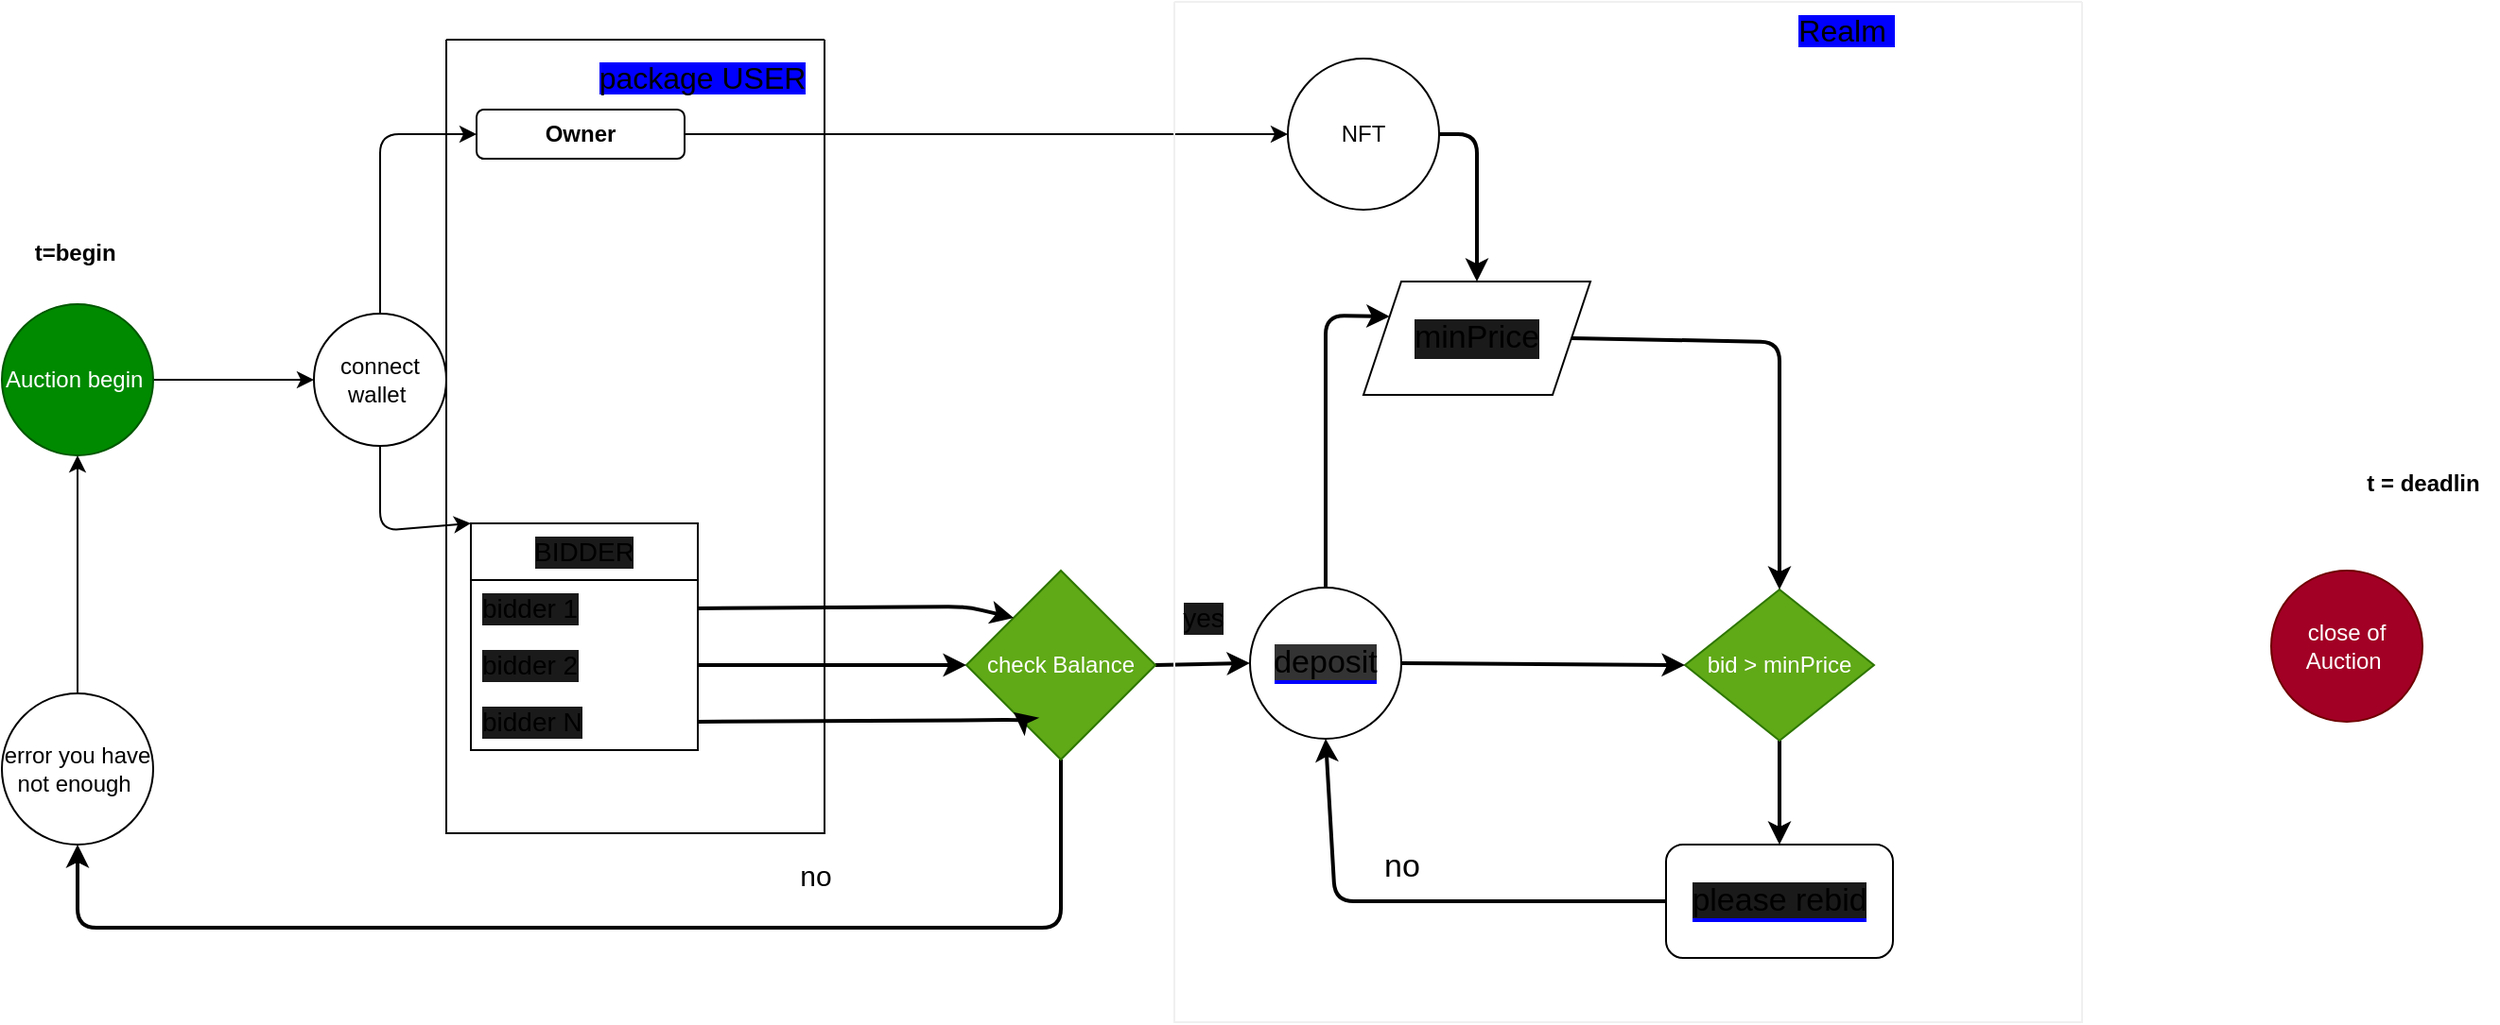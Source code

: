<mxfile>
    <diagram id="QLp7b73ZQBYeHIeEDoCH" name="Page-1">
        <mxGraphModel dx="1856" dy="804" grid="1" gridSize="10" guides="1" tooltips="1" connect="1" arrows="1" fold="1" page="1" pageScale="1" pageWidth="3300" pageHeight="4681" math="0" shadow="0">
            <root>
                <mxCell id="0"/>
                <mxCell id="1" parent="0"/>
                <mxCell id="163" style="edgeStyle=none;html=1;exitX=0.5;exitY=1;exitDx=0;exitDy=0;entryX=0.5;entryY=1;entryDx=0;entryDy=0;startArrow=none;" parent="1" source="164" target="138" edge="1">
                    <mxGeometry relative="1" as="geometry">
                        <Array as="points"/>
                    </mxGeometry>
                </mxCell>
                <mxCell id="140" style="edgeStyle=none;html=1;exitX=1;exitY=0.5;exitDx=0;exitDy=0;" parent="1" source="138" target="139" edge="1">
                    <mxGeometry relative="1" as="geometry"/>
                </mxCell>
                <mxCell id="138" value="Auction begin&amp;nbsp;" style="ellipse;whiteSpace=wrap;html=1;aspect=fixed;fillColor=#008a00;fontColor=#ffffff;strokeColor=#005700;" parent="1" vertex="1">
                    <mxGeometry x="1150" y="880" width="80" height="80" as="geometry"/>
                </mxCell>
                <mxCell id="157" style="edgeStyle=none;html=1;exitX=0.5;exitY=1;exitDx=0;exitDy=0;entryX=0;entryY=0;entryDx=0;entryDy=0;" parent="1" source="139" target="204" edge="1">
                    <mxGeometry relative="1" as="geometry">
                        <mxPoint x="1370" y="1046" as="targetPoint"/>
                        <Array as="points">
                            <mxPoint x="1350" y="1000"/>
                        </Array>
                    </mxGeometry>
                </mxCell>
                <mxCell id="158" style="edgeStyle=none;html=1;exitX=0.5;exitY=0;exitDx=0;exitDy=0;entryX=0;entryY=0.5;entryDx=0;entryDy=0;" parent="1" source="139" target="146" edge="1">
                    <mxGeometry relative="1" as="geometry">
                        <Array as="points">
                            <mxPoint x="1350" y="790"/>
                        </Array>
                    </mxGeometry>
                </mxCell>
                <mxCell id="139" value="connect wallet&amp;nbsp;" style="ellipse;whiteSpace=wrap;html=1;aspect=fixed;" parent="1" vertex="1">
                    <mxGeometry x="1315" y="885" width="70" height="70" as="geometry"/>
                </mxCell>
                <mxCell id="143" value="close of Auction&amp;nbsp;" style="ellipse;whiteSpace=wrap;html=1;aspect=fixed;fillColor=#a20025;fontColor=#ffffff;strokeColor=#6F0000;" parent="1" vertex="1">
                    <mxGeometry x="2350" y="1021" width="80" height="80" as="geometry"/>
                </mxCell>
                <mxCell id="144" value="&lt;b&gt;t = deadlin&lt;/b&gt;" style="text;html=1;align=center;verticalAlign=middle;resizable=0;points=[];autosize=1;strokeColor=none;fillColor=none;" parent="1" vertex="1">
                    <mxGeometry x="2390" y="960" width="80" height="30" as="geometry"/>
                </mxCell>
                <mxCell id="145" value="&lt;b&gt;t=begin&amp;nbsp;&lt;/b&gt;" style="text;html=1;align=center;verticalAlign=middle;resizable=0;points=[];autosize=1;strokeColor=none;fillColor=none;" parent="1" vertex="1">
                    <mxGeometry x="1155" y="838" width="70" height="30" as="geometry"/>
                </mxCell>
                <mxCell id="176" style="edgeStyle=none;html=1;exitX=1;exitY=0.5;exitDx=0;exitDy=0;fontSize=17;entryX=0;entryY=0.5;entryDx=0;entryDy=0;" parent="1" source="146" target="181" edge="1">
                    <mxGeometry relative="1" as="geometry">
                        <mxPoint x="1640.001" y="791.718" as="targetPoint"/>
                    </mxGeometry>
                </mxCell>
                <mxCell id="146" value="&lt;b&gt;Owner&lt;/b&gt;" style="rounded=1;whiteSpace=wrap;html=1;" parent="1" vertex="1">
                    <mxGeometry x="1401" y="777" width="110" height="26" as="geometry"/>
                </mxCell>
                <mxCell id="164" value="error you have not enough&amp;nbsp;" style="ellipse;whiteSpace=wrap;html=1;aspect=fixed;" parent="1" vertex="1">
                    <mxGeometry x="1150" y="1086" width="80" height="80" as="geometry"/>
                </mxCell>
                <mxCell id="167" value="&lt;font style=&quot;font-size: 15px;&quot;&gt;no&lt;/font&gt;" style="text;html=1;align=center;verticalAlign=middle;resizable=0;points=[];autosize=1;strokeColor=none;fillColor=none;" parent="1" vertex="1">
                    <mxGeometry x="1560" y="1167" width="40" height="30" as="geometry"/>
                </mxCell>
                <mxCell id="182" style="edgeStyle=none;html=1;entryX=0.5;entryY=1;entryDx=0;entryDy=0;strokeWidth=2;fontSize=17;" parent="1" source="180" target="164" edge="1">
                    <mxGeometry relative="1" as="geometry">
                        <Array as="points">
                            <mxPoint x="1710" y="1210"/>
                            <mxPoint x="1190" y="1210"/>
                        </Array>
                    </mxGeometry>
                </mxCell>
                <mxCell id="186" style="edgeStyle=none;html=1;exitX=1;exitY=0.5;exitDx=0;exitDy=0;entryX=0;entryY=0.5;entryDx=0;entryDy=0;strokeWidth=2;fontSize=17;" parent="1" source="180" target="184" edge="1">
                    <mxGeometry relative="1" as="geometry"/>
                </mxCell>
                <mxCell id="180" value="check Balance" style="rhombus;whiteSpace=wrap;html=1;fillColor=#60a917;fontColor=#ffffff;strokeColor=#2D7600;" parent="1" vertex="1">
                    <mxGeometry x="1660" y="1021" width="100" height="100" as="geometry"/>
                </mxCell>
                <mxCell id="223" style="edgeStyle=none;html=1;exitX=1;exitY=0.5;exitDx=0;exitDy=0;strokeWidth=2;fontSize=16;" parent="1" source="181" target="196" edge="1">
                    <mxGeometry relative="1" as="geometry">
                        <Array as="points">
                            <mxPoint x="1930" y="790"/>
                        </Array>
                    </mxGeometry>
                </mxCell>
                <mxCell id="181" value="NFT" style="ellipse;whiteSpace=wrap;html=1;rounded=1;" parent="1" vertex="1">
                    <mxGeometry x="1830" y="750" width="80" height="80" as="geometry"/>
                </mxCell>
                <mxCell id="188" style="edgeStyle=none;html=1;exitX=0.5;exitY=1;exitDx=0;exitDy=0;strokeWidth=2;fontSize=17;" parent="1" source="183" target="189" edge="1">
                    <mxGeometry relative="1" as="geometry">
                        <mxPoint x="1989.667" y="1155" as="targetPoint"/>
                    </mxGeometry>
                </mxCell>
                <mxCell id="183" value="bid &amp;gt; minPrice" style="rhombus;whiteSpace=wrap;html=1;fillColor=#60a917;fontColor=#ffffff;strokeColor=#2D7600;" parent="1" vertex="1">
                    <mxGeometry x="2040" y="1031" width="100" height="80" as="geometry"/>
                </mxCell>
                <mxCell id="187" style="edgeStyle=none;html=1;exitX=1;exitY=0.5;exitDx=0;exitDy=0;entryX=0;entryY=0.5;entryDx=0;entryDy=0;strokeWidth=2;fontSize=17;" parent="1" source="184" target="183" edge="1">
                    <mxGeometry relative="1" as="geometry"/>
                </mxCell>
                <mxCell id="224" style="edgeStyle=none;html=1;exitX=0.5;exitY=0;exitDx=0;exitDy=0;entryX=0;entryY=0.25;entryDx=0;entryDy=0;strokeWidth=2;fontSize=16;" parent="1" source="184" target="196" edge="1">
                    <mxGeometry relative="1" as="geometry">
                        <Array as="points">
                            <mxPoint x="1850" y="886"/>
                        </Array>
                    </mxGeometry>
                </mxCell>
                <mxCell id="184" value="&lt;span style=&quot;background-color: rgb(51, 51, 51);&quot;&gt;deposit&lt;/span&gt;" style="ellipse;whiteSpace=wrap;html=1;aspect=fixed;labelBackgroundColor=#0000FF;strokeWidth=1;fontSize=17;" parent="1" vertex="1">
                    <mxGeometry x="1810" y="1030" width="80" height="80" as="geometry"/>
                </mxCell>
                <mxCell id="216" style="edgeStyle=none;html=1;exitX=0;exitY=0.5;exitDx=0;exitDy=0;entryX=0.5;entryY=1;entryDx=0;entryDy=0;strokeWidth=2;fontSize=15;" parent="1" source="189" target="184" edge="1">
                    <mxGeometry relative="1" as="geometry">
                        <Array as="points">
                            <mxPoint x="1855" y="1196"/>
                        </Array>
                    </mxGeometry>
                </mxCell>
                <mxCell id="189" value="&lt;span style=&quot;background-color: rgb(26, 26, 26);&quot;&gt;please rebid&lt;/span&gt;" style="rounded=1;whiteSpace=wrap;html=1;labelBackgroundColor=#0000FF;strokeWidth=1;fontSize=17;" parent="1" vertex="1">
                    <mxGeometry x="2029.997" y="1166" width="120" height="60" as="geometry"/>
                </mxCell>
                <mxCell id="198" value="no" style="text;html=1;align=center;verticalAlign=middle;resizable=0;points=[];autosize=1;strokeColor=none;fillColor=none;fontSize=17;" parent="1" vertex="1">
                    <mxGeometry x="1870" y="1163" width="40" height="30" as="geometry"/>
                </mxCell>
                <mxCell id="204" value="BIDDER" style="swimlane;fontStyle=0;childLayout=stackLayout;horizontal=1;startSize=30;horizontalStack=0;resizeParent=1;resizeParentMax=0;resizeLast=0;collapsible=1;marginBottom=0;whiteSpace=wrap;html=1;labelBackgroundColor=#1A1A1A;strokeWidth=1;fontSize=14;" parent="1" vertex="1">
                    <mxGeometry x="1398" y="996" width="120" height="120" as="geometry"/>
                </mxCell>
                <mxCell id="205" value="bidder 1" style="text;strokeColor=none;fillColor=none;align=left;verticalAlign=middle;spacingLeft=4;spacingRight=4;overflow=hidden;points=[[0,0.5],[1,0.5]];portConstraint=eastwest;rotatable=0;whiteSpace=wrap;html=1;labelBackgroundColor=#1A1A1A;strokeWidth=1;fontSize=14;" parent="204" vertex="1">
                    <mxGeometry y="30" width="120" height="30" as="geometry"/>
                </mxCell>
                <mxCell id="206" value="bidder 2" style="text;strokeColor=none;fillColor=none;align=left;verticalAlign=middle;spacingLeft=4;spacingRight=4;overflow=hidden;points=[[0,0.5],[1,0.5]];portConstraint=eastwest;rotatable=0;whiteSpace=wrap;html=1;labelBackgroundColor=#1A1A1A;strokeWidth=1;fontSize=14;" parent="204" vertex="1">
                    <mxGeometry y="60" width="120" height="30" as="geometry"/>
                </mxCell>
                <mxCell id="207" value="bidder N" style="text;strokeColor=none;fillColor=none;align=left;verticalAlign=middle;spacingLeft=4;spacingRight=4;overflow=hidden;points=[[0,0.5],[1,0.5]];portConstraint=eastwest;rotatable=0;whiteSpace=wrap;html=1;labelBackgroundColor=#1A1A1A;strokeWidth=1;fontSize=14;" parent="204" vertex="1">
                    <mxGeometry y="90" width="120" height="30" as="geometry"/>
                </mxCell>
                <mxCell id="211" style="edgeStyle=none;html=1;exitX=1;exitY=0.5;exitDx=0;exitDy=0;entryX=0;entryY=0;entryDx=0;entryDy=0;strokeWidth=2;fontSize=14;" parent="1" source="205" target="180" edge="1">
                    <mxGeometry relative="1" as="geometry">
                        <Array as="points">
                            <mxPoint x="1660" y="1040"/>
                        </Array>
                    </mxGeometry>
                </mxCell>
                <mxCell id="212" style="edgeStyle=none;html=1;exitX=1;exitY=0.5;exitDx=0;exitDy=0;entryX=0;entryY=0.5;entryDx=0;entryDy=0;strokeWidth=2;fontSize=14;" parent="1" source="206" target="180" edge="1">
                    <mxGeometry relative="1" as="geometry"/>
                </mxCell>
                <mxCell id="214" value="yes" style="text;html=1;align=center;verticalAlign=middle;resizable=0;points=[];autosize=1;strokeColor=none;fillColor=none;fontSize=14;labelBackgroundColor=#1A1A1A;strokeWidth=1;" parent="1" vertex="1">
                    <mxGeometry x="1760" y="1031" width="50" height="30" as="geometry"/>
                </mxCell>
                <mxCell id="215" style="edgeStyle=none;html=1;exitX=1;exitY=0.5;exitDx=0;exitDy=0;entryX=0;entryY=1;entryDx=0;entryDy=0;strokeWidth=2;fontSize=15;" parent="1" source="207" target="180" edge="1">
                    <mxGeometry relative="1" as="geometry">
                        <Array as="points">
                            <mxPoint x="1690" y="1100"/>
                        </Array>
                    </mxGeometry>
                </mxCell>
                <mxCell id="219" value="" style="swimlane;startSize=0;labelBackgroundColor=#1A1A1A;strokeWidth=1;fontSize=15;" parent="1" vertex="1">
                    <mxGeometry x="1385" y="740" width="200" height="420" as="geometry"/>
                </mxCell>
                <mxCell id="220" value="&lt;font style=&quot;font-size: 16px; background-color: rgb(0, 0, 255);&quot;&gt;package USER&lt;/font&gt;" style="text;html=1;align=center;verticalAlign=middle;resizable=0;points=[];autosize=1;strokeColor=none;fillColor=none;fontSize=15;" parent="1" vertex="1">
                    <mxGeometry x="1455" y="745" width="130" height="30" as="geometry"/>
                </mxCell>
                <mxCell id="221" value="" style="swimlane;startSize=0;labelBackgroundColor=#0000FF;strokeWidth=1;fontSize=16;strokeColor=#F0F0F0;" parent="1" vertex="1">
                    <mxGeometry x="1770" y="720" width="480" height="540" as="geometry"/>
                </mxCell>
                <mxCell id="196" value="minPrice" style="shape=parallelogram;perimeter=parallelogramPerimeter;whiteSpace=wrap;html=1;fixedSize=1;labelBackgroundColor=#1A1A1A;strokeWidth=1;fontSize=17;" parent="221" vertex="1">
                    <mxGeometry x="100" y="148" width="120" height="60" as="geometry"/>
                </mxCell>
                <mxCell id="225" value="&lt;span style=&quot;background-color: rgb(0, 0, 255);&quot;&gt;Realm&amp;nbsp;&lt;/span&gt;" style="text;html=1;align=center;verticalAlign=middle;resizable=0;points=[];autosize=1;strokeColor=none;fillColor=none;fontSize=16;" parent="221" vertex="1">
                    <mxGeometry x="320" width="70" height="30" as="geometry"/>
                </mxCell>
                <mxCell id="222" style="edgeStyle=none;html=1;exitX=1;exitY=0.5;exitDx=0;exitDy=0;strokeWidth=2;fontSize=16;entryX=0.5;entryY=0;entryDx=0;entryDy=0;" parent="1" source="196" target="183" edge="1">
                    <mxGeometry relative="1" as="geometry">
                        <mxPoint x="2080" y="898.667" as="targetPoint"/>
                        <Array as="points">
                            <mxPoint x="2090" y="900"/>
                        </Array>
                    </mxGeometry>
                </mxCell>
            </root>
        </mxGraphModel>
    </diagram>
</mxfile>
